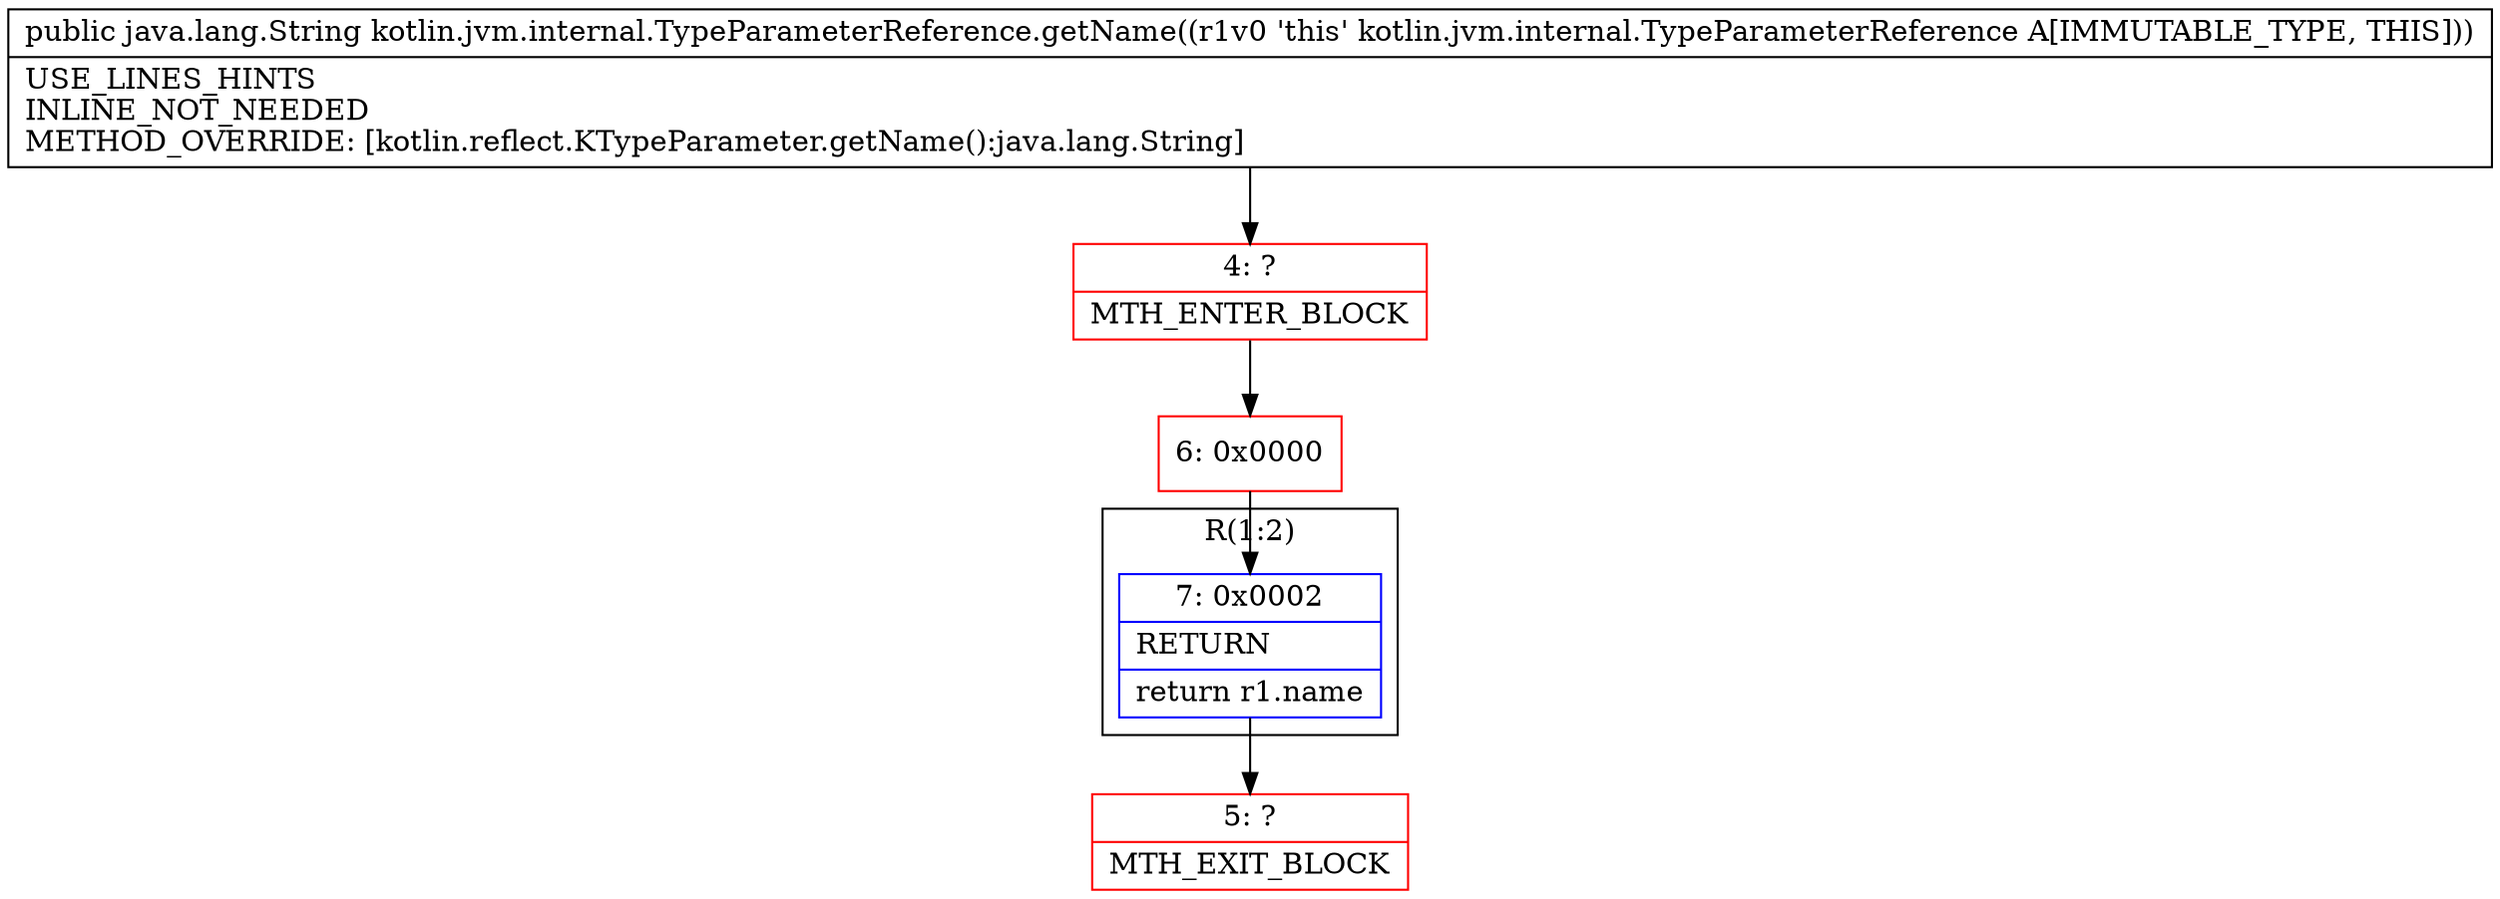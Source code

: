 digraph "CFG forkotlin.jvm.internal.TypeParameterReference.getName()Ljava\/lang\/String;" {
subgraph cluster_Region_1973623288 {
label = "R(1:2)";
node [shape=record,color=blue];
Node_7 [shape=record,label="{7\:\ 0x0002|RETURN\l|return r1.name\l}"];
}
Node_4 [shape=record,color=red,label="{4\:\ ?|MTH_ENTER_BLOCK\l}"];
Node_6 [shape=record,color=red,label="{6\:\ 0x0000}"];
Node_5 [shape=record,color=red,label="{5\:\ ?|MTH_EXIT_BLOCK\l}"];
MethodNode[shape=record,label="{public java.lang.String kotlin.jvm.internal.TypeParameterReference.getName((r1v0 'this' kotlin.jvm.internal.TypeParameterReference A[IMMUTABLE_TYPE, THIS]))  | USE_LINES_HINTS\lINLINE_NOT_NEEDED\lMETHOD_OVERRIDE: [kotlin.reflect.KTypeParameter.getName():java.lang.String]\l}"];
MethodNode -> Node_4;Node_7 -> Node_5;
Node_4 -> Node_6;
Node_6 -> Node_7;
}

